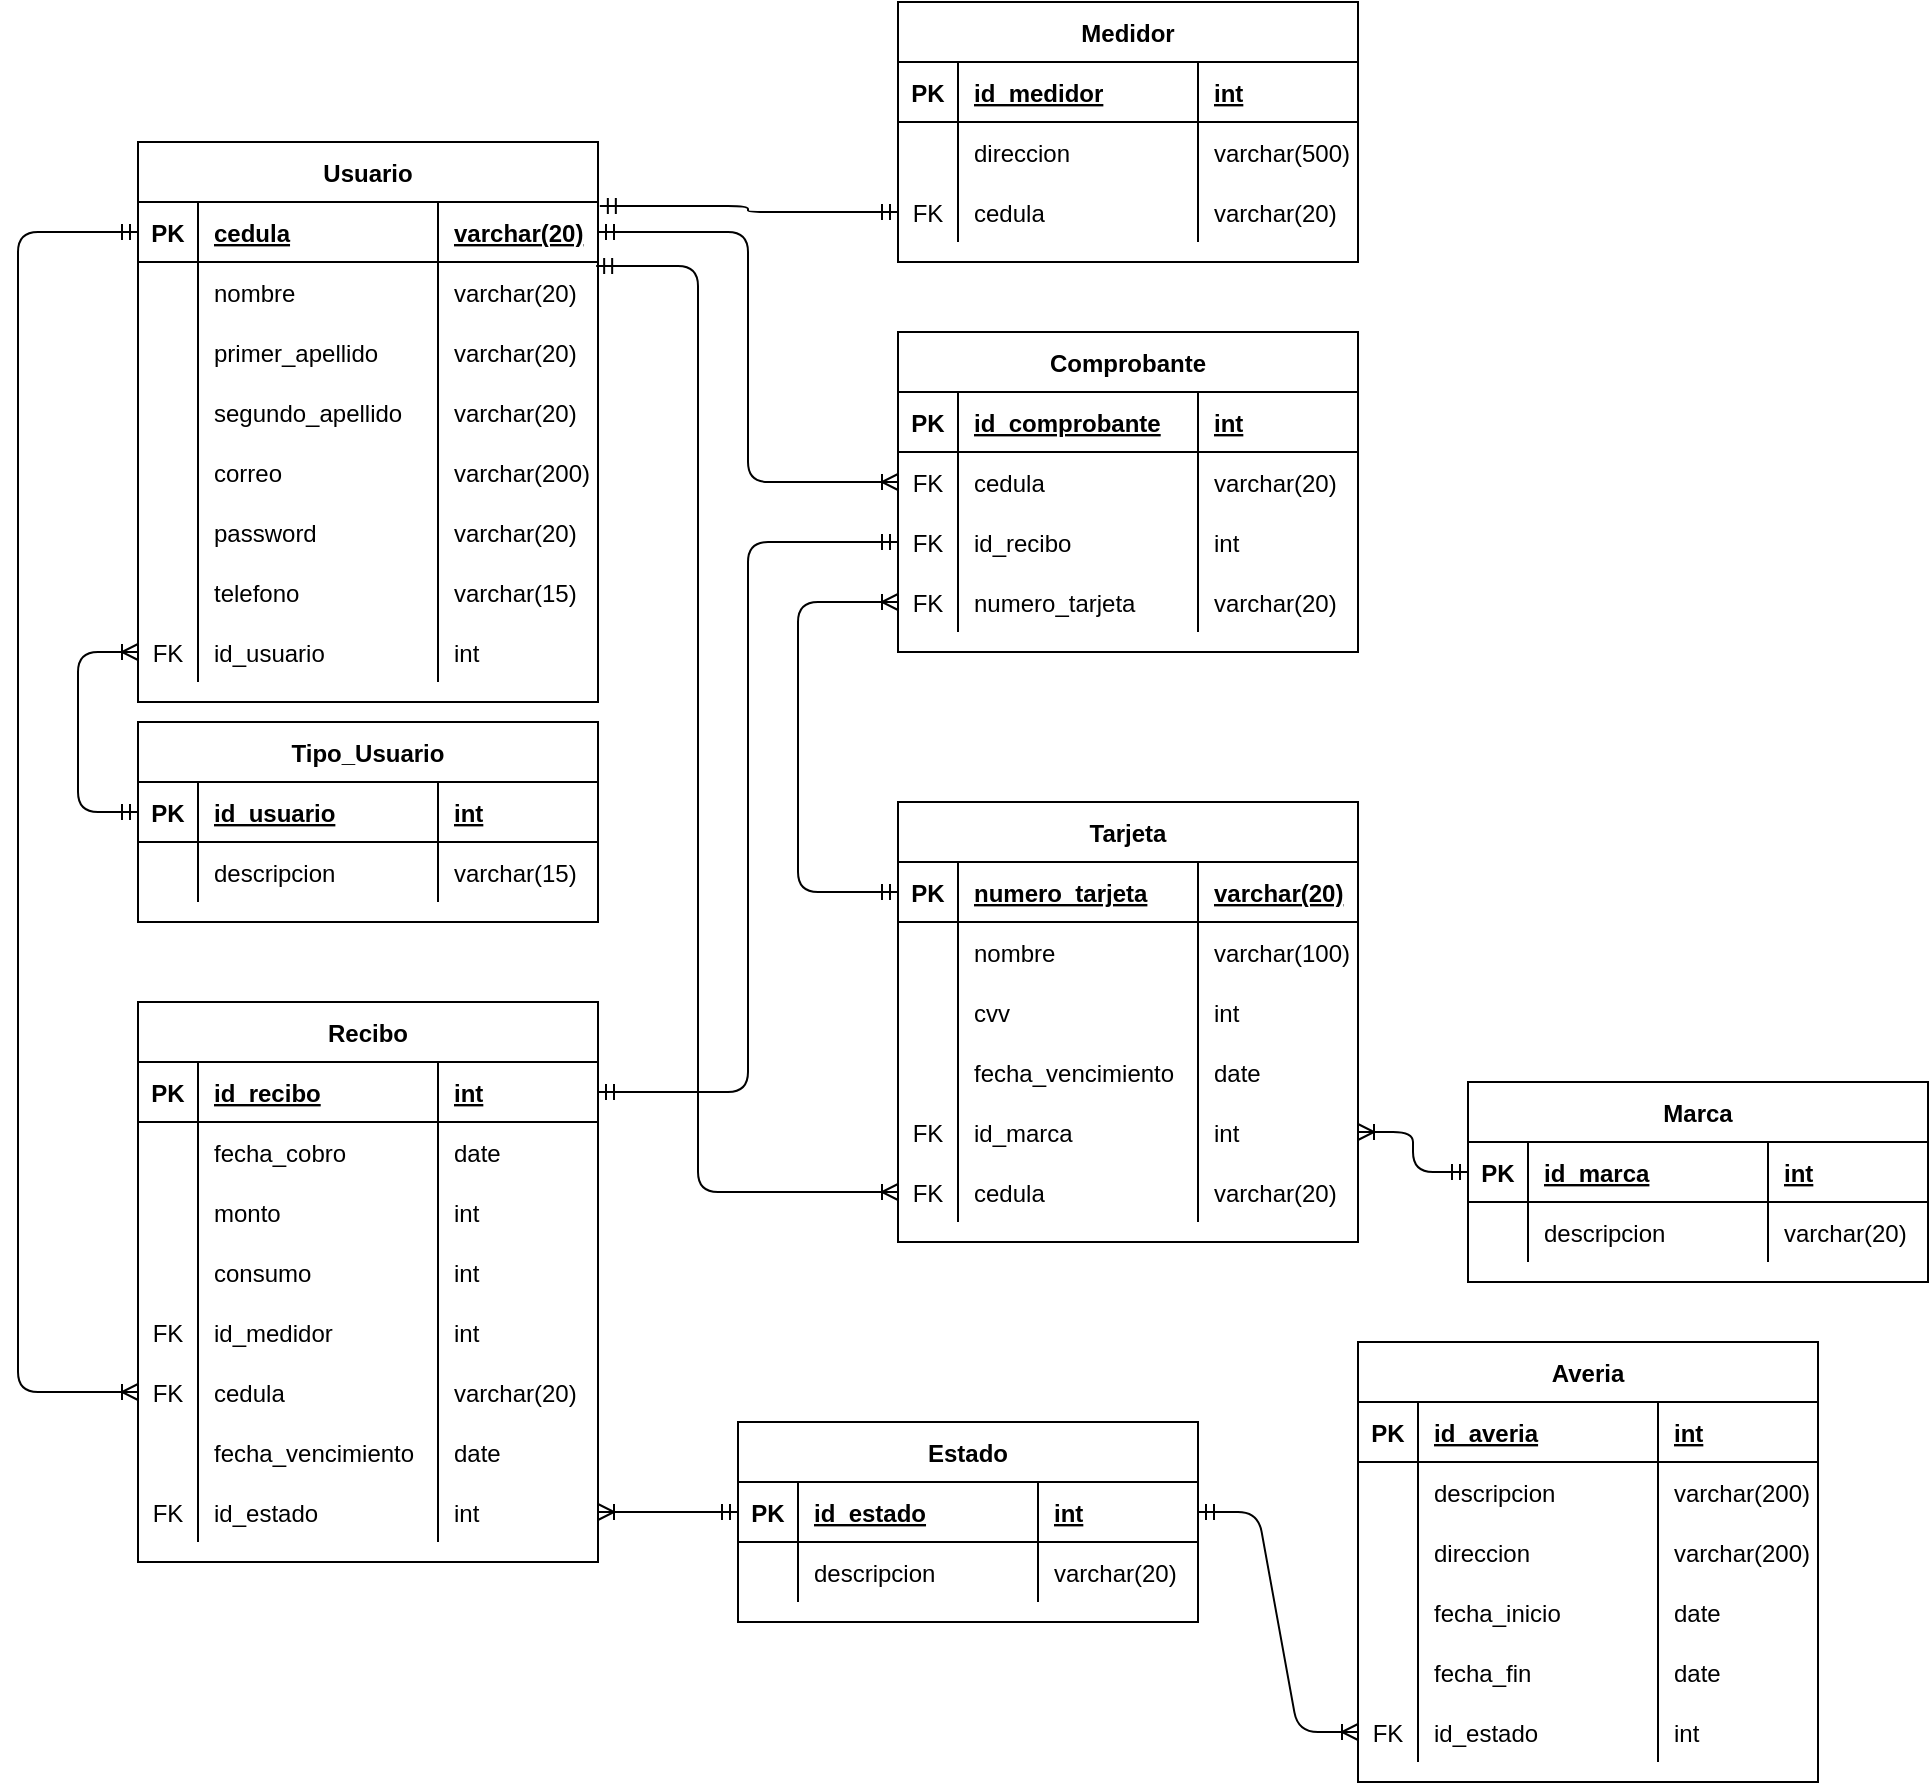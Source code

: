 <mxfile version="13.9.9" type="device"><diagram id="R2lEEEUBdFMjLlhIrx00" name="Page-1"><mxGraphModel dx="1278" dy="607" grid="1" gridSize="10" guides="1" tooltips="1" connect="1" arrows="1" fold="1" page="1" pageScale="1" pageWidth="850" pageHeight="1100" math="0" shadow="0" extFonts="Permanent Marker^https://fonts.googleapis.com/css?family=Permanent+Marker"><root><mxCell id="0"/><mxCell id="1" parent="0"/><mxCell id="C-vyLk0tnHw3VtMMgP7b-23" value="Usuario" style="shape=table;startSize=30;container=1;collapsible=1;childLayout=tableLayout;fixedRows=1;rowLines=0;fontStyle=1;align=center;resizeLast=1;" parent="1" vertex="1"><mxGeometry x="610" y="100" width="230" height="280" as="geometry"/></mxCell><mxCell id="C-vyLk0tnHw3VtMMgP7b-24" value="" style="shape=partialRectangle;collapsible=0;dropTarget=0;pointerEvents=0;fillColor=none;points=[[0,0.5],[1,0.5]];portConstraint=eastwest;top=0;left=0;right=0;bottom=1;" parent="C-vyLk0tnHw3VtMMgP7b-23" vertex="1"><mxGeometry y="30" width="230" height="30" as="geometry"/></mxCell><mxCell id="C-vyLk0tnHw3VtMMgP7b-25" value="PK" style="shape=partialRectangle;overflow=hidden;connectable=0;fillColor=none;top=0;left=0;bottom=0;right=0;fontStyle=1;" parent="C-vyLk0tnHw3VtMMgP7b-24" vertex="1"><mxGeometry width="30" height="30" as="geometry"/></mxCell><mxCell id="C-vyLk0tnHw3VtMMgP7b-26" value="cedula" style="shape=partialRectangle;overflow=hidden;connectable=0;fillColor=none;top=0;left=0;bottom=0;right=0;align=left;spacingLeft=6;fontStyle=5;" parent="C-vyLk0tnHw3VtMMgP7b-24" vertex="1"><mxGeometry x="30" width="120" height="30" as="geometry"/></mxCell><mxCell id="j935IduM7yLxyO4Dh6oE-1" value="varchar(20)" style="shape=partialRectangle;overflow=hidden;connectable=0;fillColor=none;top=0;left=0;bottom=0;right=0;align=left;spacingLeft=6;fontStyle=5;" parent="C-vyLk0tnHw3VtMMgP7b-24" vertex="1"><mxGeometry x="150" width="80" height="30" as="geometry"/></mxCell><mxCell id="C-vyLk0tnHw3VtMMgP7b-27" value="" style="shape=partialRectangle;collapsible=0;dropTarget=0;pointerEvents=0;fillColor=none;points=[[0,0.5],[1,0.5]];portConstraint=eastwest;top=0;left=0;right=0;bottom=0;" parent="C-vyLk0tnHw3VtMMgP7b-23" vertex="1"><mxGeometry y="60" width="230" height="30" as="geometry"/></mxCell><mxCell id="C-vyLk0tnHw3VtMMgP7b-28" value="" style="shape=partialRectangle;overflow=hidden;connectable=0;fillColor=none;top=0;left=0;bottom=0;right=0;" parent="C-vyLk0tnHw3VtMMgP7b-27" vertex="1"><mxGeometry width="30" height="30" as="geometry"/></mxCell><mxCell id="C-vyLk0tnHw3VtMMgP7b-29" value="nombre" style="shape=partialRectangle;overflow=hidden;connectable=0;fillColor=none;top=0;left=0;bottom=0;right=0;align=left;spacingLeft=6;" parent="C-vyLk0tnHw3VtMMgP7b-27" vertex="1"><mxGeometry x="30" width="120" height="30" as="geometry"/></mxCell><mxCell id="j935IduM7yLxyO4Dh6oE-2" value="varchar(20)" style="shape=partialRectangle;overflow=hidden;connectable=0;fillColor=none;top=0;left=0;bottom=0;right=0;align=left;spacingLeft=6;" parent="C-vyLk0tnHw3VtMMgP7b-27" vertex="1"><mxGeometry x="150" width="80" height="30" as="geometry"/></mxCell><mxCell id="j935IduM7yLxyO4Dh6oE-11" style="shape=partialRectangle;collapsible=0;dropTarget=0;pointerEvents=0;fillColor=none;points=[[0,0.5],[1,0.5]];portConstraint=eastwest;top=0;left=0;right=0;bottom=0;" parent="C-vyLk0tnHw3VtMMgP7b-23" vertex="1"><mxGeometry y="90" width="230" height="30" as="geometry"/></mxCell><mxCell id="j935IduM7yLxyO4Dh6oE-12" style="shape=partialRectangle;overflow=hidden;connectable=0;fillColor=none;top=0;left=0;bottom=0;right=0;" parent="j935IduM7yLxyO4Dh6oE-11" vertex="1"><mxGeometry width="30" height="30" as="geometry"/></mxCell><mxCell id="j935IduM7yLxyO4Dh6oE-13" value="primer_apellido" style="shape=partialRectangle;overflow=hidden;connectable=0;fillColor=none;top=0;left=0;bottom=0;right=0;align=left;spacingLeft=6;" parent="j935IduM7yLxyO4Dh6oE-11" vertex="1"><mxGeometry x="30" width="120" height="30" as="geometry"/></mxCell><mxCell id="j935IduM7yLxyO4Dh6oE-14" value="varchar(20)" style="shape=partialRectangle;overflow=hidden;connectable=0;fillColor=none;top=0;left=0;bottom=0;right=0;align=left;spacingLeft=6;" parent="j935IduM7yLxyO4Dh6oE-11" vertex="1"><mxGeometry x="150" width="80" height="30" as="geometry"/></mxCell><mxCell id="j935IduM7yLxyO4Dh6oE-7" style="shape=partialRectangle;collapsible=0;dropTarget=0;pointerEvents=0;fillColor=none;points=[[0,0.5],[1,0.5]];portConstraint=eastwest;top=0;left=0;right=0;bottom=0;" parent="C-vyLk0tnHw3VtMMgP7b-23" vertex="1"><mxGeometry y="120" width="230" height="30" as="geometry"/></mxCell><mxCell id="j935IduM7yLxyO4Dh6oE-8" style="shape=partialRectangle;overflow=hidden;connectable=0;fillColor=none;top=0;left=0;bottom=0;right=0;" parent="j935IduM7yLxyO4Dh6oE-7" vertex="1"><mxGeometry width="30" height="30" as="geometry"/></mxCell><mxCell id="j935IduM7yLxyO4Dh6oE-9" value="segundo_apellido" style="shape=partialRectangle;overflow=hidden;connectable=0;fillColor=none;top=0;left=0;bottom=0;right=0;align=left;spacingLeft=6;" parent="j935IduM7yLxyO4Dh6oE-7" vertex="1"><mxGeometry x="30" width="120" height="30" as="geometry"/></mxCell><mxCell id="j935IduM7yLxyO4Dh6oE-10" value="varchar(20)" style="shape=partialRectangle;overflow=hidden;connectable=0;fillColor=none;top=0;left=0;bottom=0;right=0;align=left;spacingLeft=6;" parent="j935IduM7yLxyO4Dh6oE-7" vertex="1"><mxGeometry x="150" width="80" height="30" as="geometry"/></mxCell><mxCell id="j935IduM7yLxyO4Dh6oE-3" style="shape=partialRectangle;collapsible=0;dropTarget=0;pointerEvents=0;fillColor=none;points=[[0,0.5],[1,0.5]];portConstraint=eastwest;top=0;left=0;right=0;bottom=0;" parent="C-vyLk0tnHw3VtMMgP7b-23" vertex="1"><mxGeometry y="150" width="230" height="30" as="geometry"/></mxCell><mxCell id="j935IduM7yLxyO4Dh6oE-4" style="shape=partialRectangle;overflow=hidden;connectable=0;fillColor=none;top=0;left=0;bottom=0;right=0;" parent="j935IduM7yLxyO4Dh6oE-3" vertex="1"><mxGeometry width="30" height="30" as="geometry"/></mxCell><mxCell id="j935IduM7yLxyO4Dh6oE-5" value="correo" style="shape=partialRectangle;overflow=hidden;connectable=0;fillColor=none;top=0;left=0;bottom=0;right=0;align=left;spacingLeft=6;" parent="j935IduM7yLxyO4Dh6oE-3" vertex="1"><mxGeometry x="30" width="120" height="30" as="geometry"/></mxCell><mxCell id="j935IduM7yLxyO4Dh6oE-6" value="varchar(200)" style="shape=partialRectangle;overflow=hidden;connectable=0;fillColor=none;top=0;left=0;bottom=0;right=0;align=left;spacingLeft=6;" parent="j935IduM7yLxyO4Dh6oE-3" vertex="1"><mxGeometry x="150" width="80" height="30" as="geometry"/></mxCell><mxCell id="j935IduM7yLxyO4Dh6oE-23" style="shape=partialRectangle;collapsible=0;dropTarget=0;pointerEvents=0;fillColor=none;points=[[0,0.5],[1,0.5]];portConstraint=eastwest;top=0;left=0;right=0;bottom=0;" parent="C-vyLk0tnHw3VtMMgP7b-23" vertex="1"><mxGeometry y="180" width="230" height="30" as="geometry"/></mxCell><mxCell id="j935IduM7yLxyO4Dh6oE-24" style="shape=partialRectangle;overflow=hidden;connectable=0;fillColor=none;top=0;left=0;bottom=0;right=0;" parent="j935IduM7yLxyO4Dh6oE-23" vertex="1"><mxGeometry width="30" height="30" as="geometry"/></mxCell><mxCell id="j935IduM7yLxyO4Dh6oE-25" value="password" style="shape=partialRectangle;overflow=hidden;connectable=0;fillColor=none;top=0;left=0;bottom=0;right=0;align=left;spacingLeft=6;" parent="j935IduM7yLxyO4Dh6oE-23" vertex="1"><mxGeometry x="30" width="120" height="30" as="geometry"/></mxCell><mxCell id="j935IduM7yLxyO4Dh6oE-26" value="varchar(20)" style="shape=partialRectangle;overflow=hidden;connectable=0;fillColor=none;top=0;left=0;bottom=0;right=0;align=left;spacingLeft=6;" parent="j935IduM7yLxyO4Dh6oE-23" vertex="1"><mxGeometry x="150" width="80" height="30" as="geometry"/></mxCell><mxCell id="j935IduM7yLxyO4Dh6oE-19" style="shape=partialRectangle;collapsible=0;dropTarget=0;pointerEvents=0;fillColor=none;points=[[0,0.5],[1,0.5]];portConstraint=eastwest;top=0;left=0;right=0;bottom=0;" parent="C-vyLk0tnHw3VtMMgP7b-23" vertex="1"><mxGeometry y="210" width="230" height="30" as="geometry"/></mxCell><mxCell id="j935IduM7yLxyO4Dh6oE-20" style="shape=partialRectangle;overflow=hidden;connectable=0;fillColor=none;top=0;left=0;bottom=0;right=0;" parent="j935IduM7yLxyO4Dh6oE-19" vertex="1"><mxGeometry width="30" height="30" as="geometry"/></mxCell><mxCell id="j935IduM7yLxyO4Dh6oE-21" value="telefono" style="shape=partialRectangle;overflow=hidden;connectable=0;fillColor=none;top=0;left=0;bottom=0;right=0;align=left;spacingLeft=6;" parent="j935IduM7yLxyO4Dh6oE-19" vertex="1"><mxGeometry x="30" width="120" height="30" as="geometry"/></mxCell><mxCell id="j935IduM7yLxyO4Dh6oE-22" value="varchar(15)" style="shape=partialRectangle;overflow=hidden;connectable=0;fillColor=none;top=0;left=0;bottom=0;right=0;align=left;spacingLeft=6;" parent="j935IduM7yLxyO4Dh6oE-19" vertex="1"><mxGeometry x="150" width="80" height="30" as="geometry"/></mxCell><mxCell id="j935IduM7yLxyO4Dh6oE-28" style="shape=partialRectangle;collapsible=0;dropTarget=0;pointerEvents=0;fillColor=none;points=[[0,0.5],[1,0.5]];portConstraint=eastwest;top=0;left=0;right=0;bottom=0;" parent="C-vyLk0tnHw3VtMMgP7b-23" vertex="1"><mxGeometry y="240" width="230" height="30" as="geometry"/></mxCell><mxCell id="j935IduM7yLxyO4Dh6oE-29" value="FK" style="shape=partialRectangle;overflow=hidden;connectable=0;fillColor=none;top=0;left=0;bottom=0;right=0;" parent="j935IduM7yLxyO4Dh6oE-28" vertex="1"><mxGeometry width="30" height="30" as="geometry"/></mxCell><mxCell id="j935IduM7yLxyO4Dh6oE-30" value="id_usuario" style="shape=partialRectangle;overflow=hidden;connectable=0;fillColor=none;top=0;left=0;bottom=0;right=0;align=left;spacingLeft=6;" parent="j935IduM7yLxyO4Dh6oE-28" vertex="1"><mxGeometry x="30" width="120" height="30" as="geometry"/></mxCell><mxCell id="j935IduM7yLxyO4Dh6oE-31" value="int" style="shape=partialRectangle;overflow=hidden;connectable=0;fillColor=none;top=0;left=0;bottom=0;right=0;align=left;spacingLeft=6;" parent="j935IduM7yLxyO4Dh6oE-28" vertex="1"><mxGeometry x="150" width="80" height="30" as="geometry"/></mxCell><mxCell id="j935IduM7yLxyO4Dh6oE-32" value="Recibo" style="shape=table;startSize=30;container=1;collapsible=1;childLayout=tableLayout;fixedRows=1;rowLines=0;fontStyle=1;align=center;resizeLast=1;" parent="1" vertex="1"><mxGeometry x="610" y="530" width="230" height="280" as="geometry"/></mxCell><mxCell id="j935IduM7yLxyO4Dh6oE-33" value="" style="shape=partialRectangle;collapsible=0;dropTarget=0;pointerEvents=0;fillColor=none;points=[[0,0.5],[1,0.5]];portConstraint=eastwest;top=0;left=0;right=0;bottom=1;" parent="j935IduM7yLxyO4Dh6oE-32" vertex="1"><mxGeometry y="30" width="230" height="30" as="geometry"/></mxCell><mxCell id="j935IduM7yLxyO4Dh6oE-34" value="PK" style="shape=partialRectangle;overflow=hidden;connectable=0;fillColor=none;top=0;left=0;bottom=0;right=0;fontStyle=1;" parent="j935IduM7yLxyO4Dh6oE-33" vertex="1"><mxGeometry width="30" height="30" as="geometry"/></mxCell><mxCell id="j935IduM7yLxyO4Dh6oE-35" value="id_recibo" style="shape=partialRectangle;overflow=hidden;connectable=0;fillColor=none;top=0;left=0;bottom=0;right=0;align=left;spacingLeft=6;fontStyle=5;" parent="j935IduM7yLxyO4Dh6oE-33" vertex="1"><mxGeometry x="30" width="120" height="30" as="geometry"/></mxCell><mxCell id="j935IduM7yLxyO4Dh6oE-36" value="int" style="shape=partialRectangle;overflow=hidden;connectable=0;fillColor=none;top=0;left=0;bottom=0;right=0;align=left;spacingLeft=6;fontStyle=5;" parent="j935IduM7yLxyO4Dh6oE-33" vertex="1"><mxGeometry x="150" width="80" height="30" as="geometry"/></mxCell><mxCell id="j935IduM7yLxyO4Dh6oE-37" value="" style="shape=partialRectangle;collapsible=0;dropTarget=0;pointerEvents=0;fillColor=none;points=[[0,0.5],[1,0.5]];portConstraint=eastwest;top=0;left=0;right=0;bottom=0;" parent="j935IduM7yLxyO4Dh6oE-32" vertex="1"><mxGeometry y="60" width="230" height="30" as="geometry"/></mxCell><mxCell id="j935IduM7yLxyO4Dh6oE-38" value="" style="shape=partialRectangle;overflow=hidden;connectable=0;fillColor=none;top=0;left=0;bottom=0;right=0;" parent="j935IduM7yLxyO4Dh6oE-37" vertex="1"><mxGeometry width="30" height="30" as="geometry"/></mxCell><mxCell id="j935IduM7yLxyO4Dh6oE-39" value="fecha_cobro" style="shape=partialRectangle;overflow=hidden;connectable=0;fillColor=none;top=0;left=0;bottom=0;right=0;align=left;spacingLeft=6;" parent="j935IduM7yLxyO4Dh6oE-37" vertex="1"><mxGeometry x="30" width="120" height="30" as="geometry"/></mxCell><mxCell id="j935IduM7yLxyO4Dh6oE-40" value="date" style="shape=partialRectangle;overflow=hidden;connectable=0;fillColor=none;top=0;left=0;bottom=0;right=0;align=left;spacingLeft=6;" parent="j935IduM7yLxyO4Dh6oE-37" vertex="1"><mxGeometry x="150" width="80" height="30" as="geometry"/></mxCell><mxCell id="j935IduM7yLxyO4Dh6oE-41" style="shape=partialRectangle;collapsible=0;dropTarget=0;pointerEvents=0;fillColor=none;points=[[0,0.5],[1,0.5]];portConstraint=eastwest;top=0;left=0;right=0;bottom=0;" parent="j935IduM7yLxyO4Dh6oE-32" vertex="1"><mxGeometry y="90" width="230" height="30" as="geometry"/></mxCell><mxCell id="j935IduM7yLxyO4Dh6oE-42" style="shape=partialRectangle;overflow=hidden;connectable=0;fillColor=none;top=0;left=0;bottom=0;right=0;" parent="j935IduM7yLxyO4Dh6oE-41" vertex="1"><mxGeometry width="30" height="30" as="geometry"/></mxCell><mxCell id="j935IduM7yLxyO4Dh6oE-43" value="monto" style="shape=partialRectangle;overflow=hidden;connectable=0;fillColor=none;top=0;left=0;bottom=0;right=0;align=left;spacingLeft=6;" parent="j935IduM7yLxyO4Dh6oE-41" vertex="1"><mxGeometry x="30" width="120" height="30" as="geometry"/></mxCell><mxCell id="j935IduM7yLxyO4Dh6oE-44" value="int" style="shape=partialRectangle;overflow=hidden;connectable=0;fillColor=none;top=0;left=0;bottom=0;right=0;align=left;spacingLeft=6;" parent="j935IduM7yLxyO4Dh6oE-41" vertex="1"><mxGeometry x="150" width="80" height="30" as="geometry"/></mxCell><mxCell id="j935IduM7yLxyO4Dh6oE-45" style="shape=partialRectangle;collapsible=0;dropTarget=0;pointerEvents=0;fillColor=none;points=[[0,0.5],[1,0.5]];portConstraint=eastwest;top=0;left=0;right=0;bottom=0;" parent="j935IduM7yLxyO4Dh6oE-32" vertex="1"><mxGeometry y="120" width="230" height="30" as="geometry"/></mxCell><mxCell id="j935IduM7yLxyO4Dh6oE-46" style="shape=partialRectangle;overflow=hidden;connectable=0;fillColor=none;top=0;left=0;bottom=0;right=0;" parent="j935IduM7yLxyO4Dh6oE-45" vertex="1"><mxGeometry width="30" height="30" as="geometry"/></mxCell><mxCell id="j935IduM7yLxyO4Dh6oE-47" value="consumo" style="shape=partialRectangle;overflow=hidden;connectable=0;fillColor=none;top=0;left=0;bottom=0;right=0;align=left;spacingLeft=6;" parent="j935IduM7yLxyO4Dh6oE-45" vertex="1"><mxGeometry x="30" width="120" height="30" as="geometry"/></mxCell><mxCell id="j935IduM7yLxyO4Dh6oE-48" value="int" style="shape=partialRectangle;overflow=hidden;connectable=0;fillColor=none;top=0;left=0;bottom=0;right=0;align=left;spacingLeft=6;" parent="j935IduM7yLxyO4Dh6oE-45" vertex="1"><mxGeometry x="150" width="80" height="30" as="geometry"/></mxCell><mxCell id="j935IduM7yLxyO4Dh6oE-49" style="shape=partialRectangle;collapsible=0;dropTarget=0;pointerEvents=0;fillColor=none;points=[[0,0.5],[1,0.5]];portConstraint=eastwest;top=0;left=0;right=0;bottom=0;" parent="j935IduM7yLxyO4Dh6oE-32" vertex="1"><mxGeometry y="150" width="230" height="30" as="geometry"/></mxCell><mxCell id="j935IduM7yLxyO4Dh6oE-50" value="FK" style="shape=partialRectangle;overflow=hidden;connectable=0;fillColor=none;top=0;left=0;bottom=0;right=0;" parent="j935IduM7yLxyO4Dh6oE-49" vertex="1"><mxGeometry width="30" height="30" as="geometry"/></mxCell><mxCell id="j935IduM7yLxyO4Dh6oE-51" value="id_medidor" style="shape=partialRectangle;overflow=hidden;connectable=0;fillColor=none;top=0;left=0;bottom=0;right=0;align=left;spacingLeft=6;" parent="j935IduM7yLxyO4Dh6oE-49" vertex="1"><mxGeometry x="30" width="120" height="30" as="geometry"/></mxCell><mxCell id="j935IduM7yLxyO4Dh6oE-52" value="int" style="shape=partialRectangle;overflow=hidden;connectable=0;fillColor=none;top=0;left=0;bottom=0;right=0;align=left;spacingLeft=6;" parent="j935IduM7yLxyO4Dh6oE-49" vertex="1"><mxGeometry x="150" width="80" height="30" as="geometry"/></mxCell><mxCell id="j935IduM7yLxyO4Dh6oE-53" style="shape=partialRectangle;collapsible=0;dropTarget=0;pointerEvents=0;fillColor=none;points=[[0,0.5],[1,0.5]];portConstraint=eastwest;top=0;left=0;right=0;bottom=0;" parent="j935IduM7yLxyO4Dh6oE-32" vertex="1"><mxGeometry y="180" width="230" height="30" as="geometry"/></mxCell><mxCell id="j935IduM7yLxyO4Dh6oE-54" value="FK" style="shape=partialRectangle;overflow=hidden;connectable=0;fillColor=none;top=0;left=0;bottom=0;right=0;" parent="j935IduM7yLxyO4Dh6oE-53" vertex="1"><mxGeometry width="30" height="30" as="geometry"/></mxCell><mxCell id="j935IduM7yLxyO4Dh6oE-55" value="cedula" style="shape=partialRectangle;overflow=hidden;connectable=0;fillColor=none;top=0;left=0;bottom=0;right=0;align=left;spacingLeft=6;" parent="j935IduM7yLxyO4Dh6oE-53" vertex="1"><mxGeometry x="30" width="120" height="30" as="geometry"/></mxCell><mxCell id="j935IduM7yLxyO4Dh6oE-56" value="varchar(20)" style="shape=partialRectangle;overflow=hidden;connectable=0;fillColor=none;top=0;left=0;bottom=0;right=0;align=left;spacingLeft=6;" parent="j935IduM7yLxyO4Dh6oE-53" vertex="1"><mxGeometry x="150" width="80" height="30" as="geometry"/></mxCell><mxCell id="j935IduM7yLxyO4Dh6oE-57" style="shape=partialRectangle;collapsible=0;dropTarget=0;pointerEvents=0;fillColor=none;points=[[0,0.5],[1,0.5]];portConstraint=eastwest;top=0;left=0;right=0;bottom=0;" parent="j935IduM7yLxyO4Dh6oE-32" vertex="1"><mxGeometry y="210" width="230" height="30" as="geometry"/></mxCell><mxCell id="j935IduM7yLxyO4Dh6oE-58" style="shape=partialRectangle;overflow=hidden;connectable=0;fillColor=none;top=0;left=0;bottom=0;right=0;" parent="j935IduM7yLxyO4Dh6oE-57" vertex="1"><mxGeometry width="30" height="30" as="geometry"/></mxCell><mxCell id="j935IduM7yLxyO4Dh6oE-59" value="fecha_vencimiento" style="shape=partialRectangle;overflow=hidden;connectable=0;fillColor=none;top=0;left=0;bottom=0;right=0;align=left;spacingLeft=6;" parent="j935IduM7yLxyO4Dh6oE-57" vertex="1"><mxGeometry x="30" width="120" height="30" as="geometry"/></mxCell><mxCell id="j935IduM7yLxyO4Dh6oE-60" value="date" style="shape=partialRectangle;overflow=hidden;connectable=0;fillColor=none;top=0;left=0;bottom=0;right=0;align=left;spacingLeft=6;" parent="j935IduM7yLxyO4Dh6oE-57" vertex="1"><mxGeometry x="150" width="80" height="30" as="geometry"/></mxCell><mxCell id="j935IduM7yLxyO4Dh6oE-61" style="shape=partialRectangle;collapsible=0;dropTarget=0;pointerEvents=0;fillColor=none;points=[[0,0.5],[1,0.5]];portConstraint=eastwest;top=0;left=0;right=0;bottom=0;" parent="j935IduM7yLxyO4Dh6oE-32" vertex="1"><mxGeometry y="240" width="230" height="30" as="geometry"/></mxCell><mxCell id="j935IduM7yLxyO4Dh6oE-62" value="FK" style="shape=partialRectangle;overflow=hidden;connectable=0;fillColor=none;top=0;left=0;bottom=0;right=0;" parent="j935IduM7yLxyO4Dh6oE-61" vertex="1"><mxGeometry width="30" height="30" as="geometry"/></mxCell><mxCell id="j935IduM7yLxyO4Dh6oE-63" value="id_estado" style="shape=partialRectangle;overflow=hidden;connectable=0;fillColor=none;top=0;left=0;bottom=0;right=0;align=left;spacingLeft=6;" parent="j935IduM7yLxyO4Dh6oE-61" vertex="1"><mxGeometry x="30" width="120" height="30" as="geometry"/></mxCell><mxCell id="j935IduM7yLxyO4Dh6oE-64" value="int" style="shape=partialRectangle;overflow=hidden;connectable=0;fillColor=none;top=0;left=0;bottom=0;right=0;align=left;spacingLeft=6;" parent="j935IduM7yLxyO4Dh6oE-61" vertex="1"><mxGeometry x="150" width="80" height="30" as="geometry"/></mxCell><mxCell id="j935IduM7yLxyO4Dh6oE-69" value="Tarjeta" style="shape=table;startSize=30;container=1;collapsible=1;childLayout=tableLayout;fixedRows=1;rowLines=0;fontStyle=1;align=center;resizeLast=1;" parent="1" vertex="1"><mxGeometry x="990" y="430" width="230" height="220" as="geometry"/></mxCell><mxCell id="j935IduM7yLxyO4Dh6oE-70" value="" style="shape=partialRectangle;collapsible=0;dropTarget=0;pointerEvents=0;fillColor=none;points=[[0,0.5],[1,0.5]];portConstraint=eastwest;top=0;left=0;right=0;bottom=1;" parent="j935IduM7yLxyO4Dh6oE-69" vertex="1"><mxGeometry y="30" width="230" height="30" as="geometry"/></mxCell><mxCell id="j935IduM7yLxyO4Dh6oE-71" value="PK" style="shape=partialRectangle;overflow=hidden;connectable=0;fillColor=none;top=0;left=0;bottom=0;right=0;fontStyle=1;" parent="j935IduM7yLxyO4Dh6oE-70" vertex="1"><mxGeometry width="30" height="30" as="geometry"/></mxCell><mxCell id="j935IduM7yLxyO4Dh6oE-72" value="numero_tarjeta" style="shape=partialRectangle;overflow=hidden;connectable=0;fillColor=none;top=0;left=0;bottom=0;right=0;align=left;spacingLeft=6;fontStyle=5;" parent="j935IduM7yLxyO4Dh6oE-70" vertex="1"><mxGeometry x="30" width="120" height="30" as="geometry"/></mxCell><mxCell id="j935IduM7yLxyO4Dh6oE-73" value="varchar(20)" style="shape=partialRectangle;overflow=hidden;connectable=0;fillColor=none;top=0;left=0;bottom=0;right=0;align=left;spacingLeft=6;fontStyle=5;" parent="j935IduM7yLxyO4Dh6oE-70" vertex="1"><mxGeometry x="150" width="80" height="30" as="geometry"/></mxCell><mxCell id="j935IduM7yLxyO4Dh6oE-74" value="" style="shape=partialRectangle;collapsible=0;dropTarget=0;pointerEvents=0;fillColor=none;points=[[0,0.5],[1,0.5]];portConstraint=eastwest;top=0;left=0;right=0;bottom=0;" parent="j935IduM7yLxyO4Dh6oE-69" vertex="1"><mxGeometry y="60" width="230" height="30" as="geometry"/></mxCell><mxCell id="j935IduM7yLxyO4Dh6oE-75" value="" style="shape=partialRectangle;overflow=hidden;connectable=0;fillColor=none;top=0;left=0;bottom=0;right=0;" parent="j935IduM7yLxyO4Dh6oE-74" vertex="1"><mxGeometry width="30" height="30" as="geometry"/></mxCell><mxCell id="j935IduM7yLxyO4Dh6oE-76" value="nombre" style="shape=partialRectangle;overflow=hidden;connectable=0;fillColor=none;top=0;left=0;bottom=0;right=0;align=left;spacingLeft=6;" parent="j935IduM7yLxyO4Dh6oE-74" vertex="1"><mxGeometry x="30" width="120" height="30" as="geometry"/></mxCell><mxCell id="j935IduM7yLxyO4Dh6oE-77" value="varchar(100)" style="shape=partialRectangle;overflow=hidden;connectable=0;fillColor=none;top=0;left=0;bottom=0;right=0;align=left;spacingLeft=6;" parent="j935IduM7yLxyO4Dh6oE-74" vertex="1"><mxGeometry x="150" width="80" height="30" as="geometry"/></mxCell><mxCell id="j935IduM7yLxyO4Dh6oE-78" style="shape=partialRectangle;collapsible=0;dropTarget=0;pointerEvents=0;fillColor=none;points=[[0,0.5],[1,0.5]];portConstraint=eastwest;top=0;left=0;right=0;bottom=0;" parent="j935IduM7yLxyO4Dh6oE-69" vertex="1"><mxGeometry y="90" width="230" height="30" as="geometry"/></mxCell><mxCell id="j935IduM7yLxyO4Dh6oE-79" style="shape=partialRectangle;overflow=hidden;connectable=0;fillColor=none;top=0;left=0;bottom=0;right=0;" parent="j935IduM7yLxyO4Dh6oE-78" vertex="1"><mxGeometry width="30" height="30" as="geometry"/></mxCell><mxCell id="j935IduM7yLxyO4Dh6oE-80" value="cvv" style="shape=partialRectangle;overflow=hidden;connectable=0;fillColor=none;top=0;left=0;bottom=0;right=0;align=left;spacingLeft=6;" parent="j935IduM7yLxyO4Dh6oE-78" vertex="1"><mxGeometry x="30" width="120" height="30" as="geometry"/></mxCell><mxCell id="j935IduM7yLxyO4Dh6oE-81" value="int" style="shape=partialRectangle;overflow=hidden;connectable=0;fillColor=none;top=0;left=0;bottom=0;right=0;align=left;spacingLeft=6;" parent="j935IduM7yLxyO4Dh6oE-78" vertex="1"><mxGeometry x="150" width="80" height="30" as="geometry"/></mxCell><mxCell id="j935IduM7yLxyO4Dh6oE-82" style="shape=partialRectangle;collapsible=0;dropTarget=0;pointerEvents=0;fillColor=none;points=[[0,0.5],[1,0.5]];portConstraint=eastwest;top=0;left=0;right=0;bottom=0;" parent="j935IduM7yLxyO4Dh6oE-69" vertex="1"><mxGeometry y="120" width="230" height="30" as="geometry"/></mxCell><mxCell id="j935IduM7yLxyO4Dh6oE-83" style="shape=partialRectangle;overflow=hidden;connectable=0;fillColor=none;top=0;left=0;bottom=0;right=0;" parent="j935IduM7yLxyO4Dh6oE-82" vertex="1"><mxGeometry width="30" height="30" as="geometry"/></mxCell><mxCell id="j935IduM7yLxyO4Dh6oE-84" value="fecha_vencimiento" style="shape=partialRectangle;overflow=hidden;connectable=0;fillColor=none;top=0;left=0;bottom=0;right=0;align=left;spacingLeft=6;" parent="j935IduM7yLxyO4Dh6oE-82" vertex="1"><mxGeometry x="30" width="120" height="30" as="geometry"/></mxCell><mxCell id="j935IduM7yLxyO4Dh6oE-85" value="date" style="shape=partialRectangle;overflow=hidden;connectable=0;fillColor=none;top=0;left=0;bottom=0;right=0;align=left;spacingLeft=6;" parent="j935IduM7yLxyO4Dh6oE-82" vertex="1"><mxGeometry x="150" width="80" height="30" as="geometry"/></mxCell><mxCell id="j935IduM7yLxyO4Dh6oE-86" style="shape=partialRectangle;collapsible=0;dropTarget=0;pointerEvents=0;fillColor=none;points=[[0,0.5],[1,0.5]];portConstraint=eastwest;top=0;left=0;right=0;bottom=0;" parent="j935IduM7yLxyO4Dh6oE-69" vertex="1"><mxGeometry y="150" width="230" height="30" as="geometry"/></mxCell><mxCell id="j935IduM7yLxyO4Dh6oE-87" value="FK" style="shape=partialRectangle;overflow=hidden;connectable=0;fillColor=none;top=0;left=0;bottom=0;right=0;" parent="j935IduM7yLxyO4Dh6oE-86" vertex="1"><mxGeometry width="30" height="30" as="geometry"/></mxCell><mxCell id="j935IduM7yLxyO4Dh6oE-88" value="id_marca" style="shape=partialRectangle;overflow=hidden;connectable=0;fillColor=none;top=0;left=0;bottom=0;right=0;align=left;spacingLeft=6;" parent="j935IduM7yLxyO4Dh6oE-86" vertex="1"><mxGeometry x="30" width="120" height="30" as="geometry"/></mxCell><mxCell id="j935IduM7yLxyO4Dh6oE-89" value="int" style="shape=partialRectangle;overflow=hidden;connectable=0;fillColor=none;top=0;left=0;bottom=0;right=0;align=left;spacingLeft=6;" parent="j935IduM7yLxyO4Dh6oE-86" vertex="1"><mxGeometry x="150" width="80" height="30" as="geometry"/></mxCell><mxCell id="j935IduM7yLxyO4Dh6oE-90" style="shape=partialRectangle;collapsible=0;dropTarget=0;pointerEvents=0;fillColor=none;points=[[0,0.5],[1,0.5]];portConstraint=eastwest;top=0;left=0;right=0;bottom=0;" parent="j935IduM7yLxyO4Dh6oE-69" vertex="1"><mxGeometry y="180" width="230" height="30" as="geometry"/></mxCell><mxCell id="j935IduM7yLxyO4Dh6oE-91" value="FK" style="shape=partialRectangle;overflow=hidden;connectable=0;fillColor=none;top=0;left=0;bottom=0;right=0;" parent="j935IduM7yLxyO4Dh6oE-90" vertex="1"><mxGeometry width="30" height="30" as="geometry"/></mxCell><mxCell id="j935IduM7yLxyO4Dh6oE-92" value="cedula" style="shape=partialRectangle;overflow=hidden;connectable=0;fillColor=none;top=0;left=0;bottom=0;right=0;align=left;spacingLeft=6;" parent="j935IduM7yLxyO4Dh6oE-90" vertex="1"><mxGeometry x="30" width="120" height="30" as="geometry"/></mxCell><mxCell id="j935IduM7yLxyO4Dh6oE-93" value="varchar(20)" style="shape=partialRectangle;overflow=hidden;connectable=0;fillColor=none;top=0;left=0;bottom=0;right=0;align=left;spacingLeft=6;" parent="j935IduM7yLxyO4Dh6oE-90" vertex="1"><mxGeometry x="150" width="80" height="30" as="geometry"/></mxCell><mxCell id="j935IduM7yLxyO4Dh6oE-102" value="Comprobante" style="shape=table;startSize=30;container=1;collapsible=1;childLayout=tableLayout;fixedRows=1;rowLines=0;fontStyle=1;align=center;resizeLast=1;" parent="1" vertex="1"><mxGeometry x="990" y="195" width="230" height="160" as="geometry"/></mxCell><mxCell id="j935IduM7yLxyO4Dh6oE-103" value="" style="shape=partialRectangle;collapsible=0;dropTarget=0;pointerEvents=0;fillColor=none;points=[[0,0.5],[1,0.5]];portConstraint=eastwest;top=0;left=0;right=0;bottom=1;" parent="j935IduM7yLxyO4Dh6oE-102" vertex="1"><mxGeometry y="30" width="230" height="30" as="geometry"/></mxCell><mxCell id="j935IduM7yLxyO4Dh6oE-104" value="PK" style="shape=partialRectangle;overflow=hidden;connectable=0;fillColor=none;top=0;left=0;bottom=0;right=0;fontStyle=1;" parent="j935IduM7yLxyO4Dh6oE-103" vertex="1"><mxGeometry width="30" height="30" as="geometry"/></mxCell><mxCell id="j935IduM7yLxyO4Dh6oE-105" value="id_comprobante" style="shape=partialRectangle;overflow=hidden;connectable=0;fillColor=none;top=0;left=0;bottom=0;right=0;align=left;spacingLeft=6;fontStyle=5;" parent="j935IduM7yLxyO4Dh6oE-103" vertex="1"><mxGeometry x="30" width="120" height="30" as="geometry"/></mxCell><mxCell id="j935IduM7yLxyO4Dh6oE-106" value="int" style="shape=partialRectangle;overflow=hidden;connectable=0;fillColor=none;top=0;left=0;bottom=0;right=0;align=left;spacingLeft=6;fontStyle=5;" parent="j935IduM7yLxyO4Dh6oE-103" vertex="1"><mxGeometry x="150" width="80" height="30" as="geometry"/></mxCell><mxCell id="j935IduM7yLxyO4Dh6oE-107" value="" style="shape=partialRectangle;collapsible=0;dropTarget=0;pointerEvents=0;fillColor=none;points=[[0,0.5],[1,0.5]];portConstraint=eastwest;top=0;left=0;right=0;bottom=0;" parent="j935IduM7yLxyO4Dh6oE-102" vertex="1"><mxGeometry y="60" width="230" height="30" as="geometry"/></mxCell><mxCell id="j935IduM7yLxyO4Dh6oE-108" value="FK" style="shape=partialRectangle;overflow=hidden;connectable=0;fillColor=none;top=0;left=0;bottom=0;right=0;" parent="j935IduM7yLxyO4Dh6oE-107" vertex="1"><mxGeometry width="30" height="30" as="geometry"/></mxCell><mxCell id="j935IduM7yLxyO4Dh6oE-109" value="cedula" style="shape=partialRectangle;overflow=hidden;connectable=0;fillColor=none;top=0;left=0;bottom=0;right=0;align=left;spacingLeft=6;" parent="j935IduM7yLxyO4Dh6oE-107" vertex="1"><mxGeometry x="30" width="120" height="30" as="geometry"/></mxCell><mxCell id="j935IduM7yLxyO4Dh6oE-110" value="varchar(20)" style="shape=partialRectangle;overflow=hidden;connectable=0;fillColor=none;top=0;left=0;bottom=0;right=0;align=left;spacingLeft=6;" parent="j935IduM7yLxyO4Dh6oE-107" vertex="1"><mxGeometry x="150" width="80" height="30" as="geometry"/></mxCell><mxCell id="j935IduM7yLxyO4Dh6oE-111" style="shape=partialRectangle;collapsible=0;dropTarget=0;pointerEvents=0;fillColor=none;points=[[0,0.5],[1,0.5]];portConstraint=eastwest;top=0;left=0;right=0;bottom=0;" parent="j935IduM7yLxyO4Dh6oE-102" vertex="1"><mxGeometry y="90" width="230" height="30" as="geometry"/></mxCell><mxCell id="j935IduM7yLxyO4Dh6oE-112" value="FK" style="shape=partialRectangle;overflow=hidden;connectable=0;fillColor=none;top=0;left=0;bottom=0;right=0;" parent="j935IduM7yLxyO4Dh6oE-111" vertex="1"><mxGeometry width="30" height="30" as="geometry"/></mxCell><mxCell id="j935IduM7yLxyO4Dh6oE-113" value="id_recibo" style="shape=partialRectangle;overflow=hidden;connectable=0;fillColor=none;top=0;left=0;bottom=0;right=0;align=left;spacingLeft=6;" parent="j935IduM7yLxyO4Dh6oE-111" vertex="1"><mxGeometry x="30" width="120" height="30" as="geometry"/></mxCell><mxCell id="j935IduM7yLxyO4Dh6oE-114" value="int" style="shape=partialRectangle;overflow=hidden;connectable=0;fillColor=none;top=0;left=0;bottom=0;right=0;align=left;spacingLeft=6;" parent="j935IduM7yLxyO4Dh6oE-111" vertex="1"><mxGeometry x="150" width="80" height="30" as="geometry"/></mxCell><mxCell id="j935IduM7yLxyO4Dh6oE-115" style="shape=partialRectangle;collapsible=0;dropTarget=0;pointerEvents=0;fillColor=none;points=[[0,0.5],[1,0.5]];portConstraint=eastwest;top=0;left=0;right=0;bottom=0;" parent="j935IduM7yLxyO4Dh6oE-102" vertex="1"><mxGeometry y="120" width="230" height="30" as="geometry"/></mxCell><mxCell id="j935IduM7yLxyO4Dh6oE-116" value="FK" style="shape=partialRectangle;overflow=hidden;connectable=0;fillColor=none;top=0;left=0;bottom=0;right=0;" parent="j935IduM7yLxyO4Dh6oE-115" vertex="1"><mxGeometry width="30" height="30" as="geometry"/></mxCell><mxCell id="j935IduM7yLxyO4Dh6oE-117" value="numero_tarjeta" style="shape=partialRectangle;overflow=hidden;connectable=0;fillColor=none;top=0;left=0;bottom=0;right=0;align=left;spacingLeft=6;" parent="j935IduM7yLxyO4Dh6oE-115" vertex="1"><mxGeometry x="30" width="120" height="30" as="geometry"/></mxCell><mxCell id="j935IduM7yLxyO4Dh6oE-118" value="varchar(20)" style="shape=partialRectangle;overflow=hidden;connectable=0;fillColor=none;top=0;left=0;bottom=0;right=0;align=left;spacingLeft=6;" parent="j935IduM7yLxyO4Dh6oE-115" vertex="1"><mxGeometry x="150" width="80" height="30" as="geometry"/></mxCell><mxCell id="j935IduM7yLxyO4Dh6oE-139" value="Averia" style="shape=table;startSize=30;container=1;collapsible=1;childLayout=tableLayout;fixedRows=1;rowLines=0;fontStyle=1;align=center;resizeLast=1;" parent="1" vertex="1"><mxGeometry x="1220" y="700" width="230" height="220" as="geometry"/></mxCell><mxCell id="j935IduM7yLxyO4Dh6oE-140" value="" style="shape=partialRectangle;collapsible=0;dropTarget=0;pointerEvents=0;fillColor=none;points=[[0,0.5],[1,0.5]];portConstraint=eastwest;top=0;left=0;right=0;bottom=1;" parent="j935IduM7yLxyO4Dh6oE-139" vertex="1"><mxGeometry y="30" width="230" height="30" as="geometry"/></mxCell><mxCell id="j935IduM7yLxyO4Dh6oE-141" value="PK" style="shape=partialRectangle;overflow=hidden;connectable=0;fillColor=none;top=0;left=0;bottom=0;right=0;fontStyle=1;" parent="j935IduM7yLxyO4Dh6oE-140" vertex="1"><mxGeometry width="30" height="30" as="geometry"/></mxCell><mxCell id="j935IduM7yLxyO4Dh6oE-142" value="id_averia" style="shape=partialRectangle;overflow=hidden;connectable=0;fillColor=none;top=0;left=0;bottom=0;right=0;align=left;spacingLeft=6;fontStyle=5;" parent="j935IduM7yLxyO4Dh6oE-140" vertex="1"><mxGeometry x="30" width="120" height="30" as="geometry"/></mxCell><mxCell id="j935IduM7yLxyO4Dh6oE-143" value="int" style="shape=partialRectangle;overflow=hidden;connectable=0;fillColor=none;top=0;left=0;bottom=0;right=0;align=left;spacingLeft=6;fontStyle=5;" parent="j935IduM7yLxyO4Dh6oE-140" vertex="1"><mxGeometry x="150" width="80" height="30" as="geometry"/></mxCell><mxCell id="j935IduM7yLxyO4Dh6oE-144" value="" style="shape=partialRectangle;collapsible=0;dropTarget=0;pointerEvents=0;fillColor=none;points=[[0,0.5],[1,0.5]];portConstraint=eastwest;top=0;left=0;right=0;bottom=0;" parent="j935IduM7yLxyO4Dh6oE-139" vertex="1"><mxGeometry y="60" width="230" height="30" as="geometry"/></mxCell><mxCell id="j935IduM7yLxyO4Dh6oE-145" value="" style="shape=partialRectangle;overflow=hidden;connectable=0;fillColor=none;top=0;left=0;bottom=0;right=0;" parent="j935IduM7yLxyO4Dh6oE-144" vertex="1"><mxGeometry width="30" height="30" as="geometry"/></mxCell><mxCell id="j935IduM7yLxyO4Dh6oE-146" value="descripcion" style="shape=partialRectangle;overflow=hidden;connectable=0;fillColor=none;top=0;left=0;bottom=0;right=0;align=left;spacingLeft=6;" parent="j935IduM7yLxyO4Dh6oE-144" vertex="1"><mxGeometry x="30" width="120" height="30" as="geometry"/></mxCell><mxCell id="j935IduM7yLxyO4Dh6oE-147" value="varchar(200)" style="shape=partialRectangle;overflow=hidden;connectable=0;fillColor=none;top=0;left=0;bottom=0;right=0;align=left;spacingLeft=6;" parent="j935IduM7yLxyO4Dh6oE-144" vertex="1"><mxGeometry x="150" width="80" height="30" as="geometry"/></mxCell><mxCell id="j935IduM7yLxyO4Dh6oE-148" style="shape=partialRectangle;collapsible=0;dropTarget=0;pointerEvents=0;fillColor=none;points=[[0,0.5],[1,0.5]];portConstraint=eastwest;top=0;left=0;right=0;bottom=0;" parent="j935IduM7yLxyO4Dh6oE-139" vertex="1"><mxGeometry y="90" width="230" height="30" as="geometry"/></mxCell><mxCell id="j935IduM7yLxyO4Dh6oE-149" style="shape=partialRectangle;overflow=hidden;connectable=0;fillColor=none;top=0;left=0;bottom=0;right=0;" parent="j935IduM7yLxyO4Dh6oE-148" vertex="1"><mxGeometry width="30" height="30" as="geometry"/></mxCell><mxCell id="j935IduM7yLxyO4Dh6oE-150" value="direccion" style="shape=partialRectangle;overflow=hidden;connectable=0;fillColor=none;top=0;left=0;bottom=0;right=0;align=left;spacingLeft=6;" parent="j935IduM7yLxyO4Dh6oE-148" vertex="1"><mxGeometry x="30" width="120" height="30" as="geometry"/></mxCell><mxCell id="j935IduM7yLxyO4Dh6oE-151" value="varchar(200)" style="shape=partialRectangle;overflow=hidden;connectable=0;fillColor=none;top=0;left=0;bottom=0;right=0;align=left;spacingLeft=6;" parent="j935IduM7yLxyO4Dh6oE-148" vertex="1"><mxGeometry x="150" width="80" height="30" as="geometry"/></mxCell><mxCell id="j935IduM7yLxyO4Dh6oE-152" style="shape=partialRectangle;collapsible=0;dropTarget=0;pointerEvents=0;fillColor=none;points=[[0,0.5],[1,0.5]];portConstraint=eastwest;top=0;left=0;right=0;bottom=0;" parent="j935IduM7yLxyO4Dh6oE-139" vertex="1"><mxGeometry y="120" width="230" height="30" as="geometry"/></mxCell><mxCell id="j935IduM7yLxyO4Dh6oE-153" style="shape=partialRectangle;overflow=hidden;connectable=0;fillColor=none;top=0;left=0;bottom=0;right=0;" parent="j935IduM7yLxyO4Dh6oE-152" vertex="1"><mxGeometry width="30" height="30" as="geometry"/></mxCell><mxCell id="j935IduM7yLxyO4Dh6oE-154" value="fecha_inicio" style="shape=partialRectangle;overflow=hidden;connectable=0;fillColor=none;top=0;left=0;bottom=0;right=0;align=left;spacingLeft=6;" parent="j935IduM7yLxyO4Dh6oE-152" vertex="1"><mxGeometry x="30" width="120" height="30" as="geometry"/></mxCell><mxCell id="j935IduM7yLxyO4Dh6oE-155" value="date" style="shape=partialRectangle;overflow=hidden;connectable=0;fillColor=none;top=0;left=0;bottom=0;right=0;align=left;spacingLeft=6;" parent="j935IduM7yLxyO4Dh6oE-152" vertex="1"><mxGeometry x="150" width="80" height="30" as="geometry"/></mxCell><mxCell id="j935IduM7yLxyO4Dh6oE-156" style="shape=partialRectangle;collapsible=0;dropTarget=0;pointerEvents=0;fillColor=none;points=[[0,0.5],[1,0.5]];portConstraint=eastwest;top=0;left=0;right=0;bottom=0;" parent="j935IduM7yLxyO4Dh6oE-139" vertex="1"><mxGeometry y="150" width="230" height="30" as="geometry"/></mxCell><mxCell id="j935IduM7yLxyO4Dh6oE-157" value="" style="shape=partialRectangle;overflow=hidden;connectable=0;fillColor=none;top=0;left=0;bottom=0;right=0;" parent="j935IduM7yLxyO4Dh6oE-156" vertex="1"><mxGeometry width="30" height="30" as="geometry"/></mxCell><mxCell id="j935IduM7yLxyO4Dh6oE-158" value="fecha_fin" style="shape=partialRectangle;overflow=hidden;connectable=0;fillColor=none;top=0;left=0;bottom=0;right=0;align=left;spacingLeft=6;" parent="j935IduM7yLxyO4Dh6oE-156" vertex="1"><mxGeometry x="30" width="120" height="30" as="geometry"/></mxCell><mxCell id="j935IduM7yLxyO4Dh6oE-159" value="date" style="shape=partialRectangle;overflow=hidden;connectable=0;fillColor=none;top=0;left=0;bottom=0;right=0;align=left;spacingLeft=6;" parent="j935IduM7yLxyO4Dh6oE-156" vertex="1"><mxGeometry x="150" width="80" height="30" as="geometry"/></mxCell><mxCell id="j935IduM7yLxyO4Dh6oE-160" style="shape=partialRectangle;collapsible=0;dropTarget=0;pointerEvents=0;fillColor=none;points=[[0,0.5],[1,0.5]];portConstraint=eastwest;top=0;left=0;right=0;bottom=0;" parent="j935IduM7yLxyO4Dh6oE-139" vertex="1"><mxGeometry y="180" width="230" height="30" as="geometry"/></mxCell><mxCell id="j935IduM7yLxyO4Dh6oE-161" value="FK" style="shape=partialRectangle;overflow=hidden;connectable=0;fillColor=none;top=0;left=0;bottom=0;right=0;" parent="j935IduM7yLxyO4Dh6oE-160" vertex="1"><mxGeometry width="30" height="30" as="geometry"/></mxCell><mxCell id="j935IduM7yLxyO4Dh6oE-162" value="id_estado" style="shape=partialRectangle;overflow=hidden;connectable=0;fillColor=none;top=0;left=0;bottom=0;right=0;align=left;spacingLeft=6;" parent="j935IduM7yLxyO4Dh6oE-160" vertex="1"><mxGeometry x="30" width="120" height="30" as="geometry"/></mxCell><mxCell id="j935IduM7yLxyO4Dh6oE-163" value="int" style="shape=partialRectangle;overflow=hidden;connectable=0;fillColor=none;top=0;left=0;bottom=0;right=0;align=left;spacingLeft=6;" parent="j935IduM7yLxyO4Dh6oE-160" vertex="1"><mxGeometry x="150" width="80" height="30" as="geometry"/></mxCell><mxCell id="j935IduM7yLxyO4Dh6oE-164" value="Tipo_Usuario" style="shape=table;startSize=30;container=1;collapsible=1;childLayout=tableLayout;fixedRows=1;rowLines=0;fontStyle=1;align=center;resizeLast=1;" parent="1" vertex="1"><mxGeometry x="610" y="390" width="230" height="100" as="geometry"/></mxCell><mxCell id="j935IduM7yLxyO4Dh6oE-165" value="" style="shape=partialRectangle;collapsible=0;dropTarget=0;pointerEvents=0;fillColor=none;points=[[0,0.5],[1,0.5]];portConstraint=eastwest;top=0;left=0;right=0;bottom=1;" parent="j935IduM7yLxyO4Dh6oE-164" vertex="1"><mxGeometry y="30" width="230" height="30" as="geometry"/></mxCell><mxCell id="j935IduM7yLxyO4Dh6oE-166" value="PK" style="shape=partialRectangle;overflow=hidden;connectable=0;fillColor=none;top=0;left=0;bottom=0;right=0;fontStyle=1;" parent="j935IduM7yLxyO4Dh6oE-165" vertex="1"><mxGeometry width="30" height="30" as="geometry"/></mxCell><mxCell id="j935IduM7yLxyO4Dh6oE-167" value="id_usuario" style="shape=partialRectangle;overflow=hidden;connectable=0;fillColor=none;top=0;left=0;bottom=0;right=0;align=left;spacingLeft=6;fontStyle=5;" parent="j935IduM7yLxyO4Dh6oE-165" vertex="1"><mxGeometry x="30" width="120" height="30" as="geometry"/></mxCell><mxCell id="j935IduM7yLxyO4Dh6oE-168" value="int" style="shape=partialRectangle;overflow=hidden;connectable=0;fillColor=none;top=0;left=0;bottom=0;right=0;align=left;spacingLeft=6;fontStyle=5;" parent="j935IduM7yLxyO4Dh6oE-165" vertex="1"><mxGeometry x="150" width="80" height="30" as="geometry"/></mxCell><mxCell id="j935IduM7yLxyO4Dh6oE-169" value="" style="shape=partialRectangle;collapsible=0;dropTarget=0;pointerEvents=0;fillColor=none;points=[[0,0.5],[1,0.5]];portConstraint=eastwest;top=0;left=0;right=0;bottom=0;" parent="j935IduM7yLxyO4Dh6oE-164" vertex="1"><mxGeometry y="60" width="230" height="30" as="geometry"/></mxCell><mxCell id="j935IduM7yLxyO4Dh6oE-170" value="" style="shape=partialRectangle;overflow=hidden;connectable=0;fillColor=none;top=0;left=0;bottom=0;right=0;" parent="j935IduM7yLxyO4Dh6oE-169" vertex="1"><mxGeometry width="30" height="30" as="geometry"/></mxCell><mxCell id="j935IduM7yLxyO4Dh6oE-171" value="descripcion" style="shape=partialRectangle;overflow=hidden;connectable=0;fillColor=none;top=0;left=0;bottom=0;right=0;align=left;spacingLeft=6;" parent="j935IduM7yLxyO4Dh6oE-169" vertex="1"><mxGeometry x="30" width="120" height="30" as="geometry"/></mxCell><mxCell id="j935IduM7yLxyO4Dh6oE-172" value="varchar(15)" style="shape=partialRectangle;overflow=hidden;connectable=0;fillColor=none;top=0;left=0;bottom=0;right=0;align=left;spacingLeft=6;" parent="j935IduM7yLxyO4Dh6oE-169" vertex="1"><mxGeometry x="150" width="80" height="30" as="geometry"/></mxCell><mxCell id="j935IduM7yLxyO4Dh6oE-181" value="Medidor" style="shape=table;startSize=30;container=1;collapsible=1;childLayout=tableLayout;fixedRows=1;rowLines=0;fontStyle=1;align=center;resizeLast=1;" parent="1" vertex="1"><mxGeometry x="990" y="30" width="230" height="130" as="geometry"/></mxCell><mxCell id="j935IduM7yLxyO4Dh6oE-182" value="" style="shape=partialRectangle;collapsible=0;dropTarget=0;pointerEvents=0;fillColor=none;points=[[0,0.5],[1,0.5]];portConstraint=eastwest;top=0;left=0;right=0;bottom=1;" parent="j935IduM7yLxyO4Dh6oE-181" vertex="1"><mxGeometry y="30" width="230" height="30" as="geometry"/></mxCell><mxCell id="j935IduM7yLxyO4Dh6oE-183" value="PK" style="shape=partialRectangle;overflow=hidden;connectable=0;fillColor=none;top=0;left=0;bottom=0;right=0;fontStyle=1;" parent="j935IduM7yLxyO4Dh6oE-182" vertex="1"><mxGeometry width="30" height="30" as="geometry"/></mxCell><mxCell id="j935IduM7yLxyO4Dh6oE-184" value="id_medidor" style="shape=partialRectangle;overflow=hidden;connectable=0;fillColor=none;top=0;left=0;bottom=0;right=0;align=left;spacingLeft=6;fontStyle=5;" parent="j935IduM7yLxyO4Dh6oE-182" vertex="1"><mxGeometry x="30" width="120" height="30" as="geometry"/></mxCell><mxCell id="j935IduM7yLxyO4Dh6oE-185" value="int" style="shape=partialRectangle;overflow=hidden;connectable=0;fillColor=none;top=0;left=0;bottom=0;right=0;align=left;spacingLeft=6;fontStyle=5;" parent="j935IduM7yLxyO4Dh6oE-182" vertex="1"><mxGeometry x="150" width="80" height="30" as="geometry"/></mxCell><mxCell id="j935IduM7yLxyO4Dh6oE-186" value="" style="shape=partialRectangle;collapsible=0;dropTarget=0;pointerEvents=0;fillColor=none;points=[[0,0.5],[1,0.5]];portConstraint=eastwest;top=0;left=0;right=0;bottom=0;" parent="j935IduM7yLxyO4Dh6oE-181" vertex="1"><mxGeometry y="60" width="230" height="30" as="geometry"/></mxCell><mxCell id="j935IduM7yLxyO4Dh6oE-187" value="" style="shape=partialRectangle;overflow=hidden;connectable=0;fillColor=none;top=0;left=0;bottom=0;right=0;" parent="j935IduM7yLxyO4Dh6oE-186" vertex="1"><mxGeometry width="30" height="30" as="geometry"/></mxCell><mxCell id="j935IduM7yLxyO4Dh6oE-188" value="direccion" style="shape=partialRectangle;overflow=hidden;connectable=0;fillColor=none;top=0;left=0;bottom=0;right=0;align=left;spacingLeft=6;" parent="j935IduM7yLxyO4Dh6oE-186" vertex="1"><mxGeometry x="30" width="120" height="30" as="geometry"/></mxCell><mxCell id="j935IduM7yLxyO4Dh6oE-189" value="varchar(500)" style="shape=partialRectangle;overflow=hidden;connectable=0;fillColor=none;top=0;left=0;bottom=0;right=0;align=left;spacingLeft=6;" parent="j935IduM7yLxyO4Dh6oE-186" vertex="1"><mxGeometry x="150" width="80" height="30" as="geometry"/></mxCell><mxCell id="j935IduM7yLxyO4Dh6oE-190" style="shape=partialRectangle;collapsible=0;dropTarget=0;pointerEvents=0;fillColor=none;points=[[0,0.5],[1,0.5]];portConstraint=eastwest;top=0;left=0;right=0;bottom=0;" parent="j935IduM7yLxyO4Dh6oE-181" vertex="1"><mxGeometry y="90" width="230" height="30" as="geometry"/></mxCell><mxCell id="j935IduM7yLxyO4Dh6oE-191" value="FK" style="shape=partialRectangle;overflow=hidden;connectable=0;fillColor=none;top=0;left=0;bottom=0;right=0;" parent="j935IduM7yLxyO4Dh6oE-190" vertex="1"><mxGeometry width="30" height="30" as="geometry"/></mxCell><mxCell id="j935IduM7yLxyO4Dh6oE-192" value="cedula" style="shape=partialRectangle;overflow=hidden;connectable=0;fillColor=none;top=0;left=0;bottom=0;right=0;align=left;spacingLeft=6;" parent="j935IduM7yLxyO4Dh6oE-190" vertex="1"><mxGeometry x="30" width="120" height="30" as="geometry"/></mxCell><mxCell id="j935IduM7yLxyO4Dh6oE-193" value="varchar(20)" style="shape=partialRectangle;overflow=hidden;connectable=0;fillColor=none;top=0;left=0;bottom=0;right=0;align=left;spacingLeft=6;" parent="j935IduM7yLxyO4Dh6oE-190" vertex="1"><mxGeometry x="150" width="80" height="30" as="geometry"/></mxCell><mxCell id="j935IduM7yLxyO4Dh6oE-198" value="Estado" style="shape=table;startSize=30;container=1;collapsible=1;childLayout=tableLayout;fixedRows=1;rowLines=0;fontStyle=1;align=center;resizeLast=1;" parent="1" vertex="1"><mxGeometry x="910" y="740" width="230" height="100" as="geometry"/></mxCell><mxCell id="j935IduM7yLxyO4Dh6oE-199" value="" style="shape=partialRectangle;collapsible=0;dropTarget=0;pointerEvents=0;fillColor=none;points=[[0,0.5],[1,0.5]];portConstraint=eastwest;top=0;left=0;right=0;bottom=1;" parent="j935IduM7yLxyO4Dh6oE-198" vertex="1"><mxGeometry y="30" width="230" height="30" as="geometry"/></mxCell><mxCell id="j935IduM7yLxyO4Dh6oE-200" value="PK" style="shape=partialRectangle;overflow=hidden;connectable=0;fillColor=none;top=0;left=0;bottom=0;right=0;fontStyle=1;" parent="j935IduM7yLxyO4Dh6oE-199" vertex="1"><mxGeometry width="30" height="30" as="geometry"/></mxCell><mxCell id="j935IduM7yLxyO4Dh6oE-201" value="id_estado" style="shape=partialRectangle;overflow=hidden;connectable=0;fillColor=none;top=0;left=0;bottom=0;right=0;align=left;spacingLeft=6;fontStyle=5;" parent="j935IduM7yLxyO4Dh6oE-199" vertex="1"><mxGeometry x="30" width="120" height="30" as="geometry"/></mxCell><mxCell id="j935IduM7yLxyO4Dh6oE-202" value="int" style="shape=partialRectangle;overflow=hidden;connectable=0;fillColor=none;top=0;left=0;bottom=0;right=0;align=left;spacingLeft=6;fontStyle=5;" parent="j935IduM7yLxyO4Dh6oE-199" vertex="1"><mxGeometry x="150" width="80" height="30" as="geometry"/></mxCell><mxCell id="j935IduM7yLxyO4Dh6oE-203" value="" style="shape=partialRectangle;collapsible=0;dropTarget=0;pointerEvents=0;fillColor=none;points=[[0,0.5],[1,0.5]];portConstraint=eastwest;top=0;left=0;right=0;bottom=0;" parent="j935IduM7yLxyO4Dh6oE-198" vertex="1"><mxGeometry y="60" width="230" height="30" as="geometry"/></mxCell><mxCell id="j935IduM7yLxyO4Dh6oE-204" value="" style="shape=partialRectangle;overflow=hidden;connectable=0;fillColor=none;top=0;left=0;bottom=0;right=0;" parent="j935IduM7yLxyO4Dh6oE-203" vertex="1"><mxGeometry width="30" height="30" as="geometry"/></mxCell><mxCell id="j935IduM7yLxyO4Dh6oE-205" value="descripcion" style="shape=partialRectangle;overflow=hidden;connectable=0;fillColor=none;top=0;left=0;bottom=0;right=0;align=left;spacingLeft=6;" parent="j935IduM7yLxyO4Dh6oE-203" vertex="1"><mxGeometry x="30" width="120" height="30" as="geometry"/></mxCell><mxCell id="j935IduM7yLxyO4Dh6oE-206" value="varchar(20)" style="shape=partialRectangle;overflow=hidden;connectable=0;fillColor=none;top=0;left=0;bottom=0;right=0;align=left;spacingLeft=6;" parent="j935IduM7yLxyO4Dh6oE-203" vertex="1"><mxGeometry x="150" width="80" height="30" as="geometry"/></mxCell><mxCell id="j935IduM7yLxyO4Dh6oE-207" value="Marca" style="shape=table;startSize=30;container=1;collapsible=1;childLayout=tableLayout;fixedRows=1;rowLines=0;fontStyle=1;align=center;resizeLast=1;" parent="1" vertex="1"><mxGeometry x="1275" y="570" width="230" height="100" as="geometry"/></mxCell><mxCell id="j935IduM7yLxyO4Dh6oE-208" value="" style="shape=partialRectangle;collapsible=0;dropTarget=0;pointerEvents=0;fillColor=none;points=[[0,0.5],[1,0.5]];portConstraint=eastwest;top=0;left=0;right=0;bottom=1;" parent="j935IduM7yLxyO4Dh6oE-207" vertex="1"><mxGeometry y="30" width="230" height="30" as="geometry"/></mxCell><mxCell id="j935IduM7yLxyO4Dh6oE-209" value="PK" style="shape=partialRectangle;overflow=hidden;connectable=0;fillColor=none;top=0;left=0;bottom=0;right=0;fontStyle=1;" parent="j935IduM7yLxyO4Dh6oE-208" vertex="1"><mxGeometry width="30" height="30" as="geometry"/></mxCell><mxCell id="j935IduM7yLxyO4Dh6oE-210" value="id_marca" style="shape=partialRectangle;overflow=hidden;connectable=0;fillColor=none;top=0;left=0;bottom=0;right=0;align=left;spacingLeft=6;fontStyle=5;" parent="j935IduM7yLxyO4Dh6oE-208" vertex="1"><mxGeometry x="30" width="120" height="30" as="geometry"/></mxCell><mxCell id="j935IduM7yLxyO4Dh6oE-211" value="int" style="shape=partialRectangle;overflow=hidden;connectable=0;fillColor=none;top=0;left=0;bottom=0;right=0;align=left;spacingLeft=6;fontStyle=5;" parent="j935IduM7yLxyO4Dh6oE-208" vertex="1"><mxGeometry x="150" width="80" height="30" as="geometry"/></mxCell><mxCell id="j935IduM7yLxyO4Dh6oE-212" value="" style="shape=partialRectangle;collapsible=0;dropTarget=0;pointerEvents=0;fillColor=none;points=[[0,0.5],[1,0.5]];portConstraint=eastwest;top=0;left=0;right=0;bottom=0;" parent="j935IduM7yLxyO4Dh6oE-207" vertex="1"><mxGeometry y="60" width="230" height="30" as="geometry"/></mxCell><mxCell id="j935IduM7yLxyO4Dh6oE-213" value="" style="shape=partialRectangle;overflow=hidden;connectable=0;fillColor=none;top=0;left=0;bottom=0;right=0;" parent="j935IduM7yLxyO4Dh6oE-212" vertex="1"><mxGeometry width="30" height="30" as="geometry"/></mxCell><mxCell id="j935IduM7yLxyO4Dh6oE-214" value="descripcion" style="shape=partialRectangle;overflow=hidden;connectable=0;fillColor=none;top=0;left=0;bottom=0;right=0;align=left;spacingLeft=6;" parent="j935IduM7yLxyO4Dh6oE-212" vertex="1"><mxGeometry x="30" width="120" height="30" as="geometry"/></mxCell><mxCell id="j935IduM7yLxyO4Dh6oE-215" value="varchar(20)" style="shape=partialRectangle;overflow=hidden;connectable=0;fillColor=none;top=0;left=0;bottom=0;right=0;align=left;spacingLeft=6;" parent="j935IduM7yLxyO4Dh6oE-212" vertex="1"><mxGeometry x="150" width="80" height="30" as="geometry"/></mxCell><mxCell id="j935IduM7yLxyO4Dh6oE-216" value="" style="edgeStyle=orthogonalEdgeStyle;fontSize=12;html=1;endArrow=ERoneToMany;startArrow=ERmandOne;exitX=0;exitY=0.5;exitDx=0;exitDy=0;entryX=0;entryY=0.5;entryDx=0;entryDy=0;" parent="1" source="j935IduM7yLxyO4Dh6oE-165" target="j935IduM7yLxyO4Dh6oE-28" edge="1"><mxGeometry width="100" height="100" relative="1" as="geometry"><mxPoint x="650" y="410" as="sourcePoint"/><mxPoint x="750" y="310" as="targetPoint"/><Array as="points"><mxPoint x="580" y="435"/><mxPoint x="580" y="355"/></Array></mxGeometry></mxCell><mxCell id="j935IduM7yLxyO4Dh6oE-217" value="" style="edgeStyle=orthogonalEdgeStyle;fontSize=12;html=1;endArrow=ERoneToMany;startArrow=ERmandOne;entryX=0;entryY=0.5;entryDx=0;entryDy=0;exitX=0.996;exitY=1.067;exitDx=0;exitDy=0;exitPerimeter=0;" parent="1" source="C-vyLk0tnHw3VtMMgP7b-24" target="j935IduM7yLxyO4Dh6oE-90" edge="1"><mxGeometry width="100" height="100" relative="1" as="geometry"><mxPoint x="860" y="270" as="sourcePoint"/><mxPoint x="750" y="310" as="targetPoint"/><Array as="points"><mxPoint x="890" y="162"/><mxPoint x="890" y="625"/></Array></mxGeometry></mxCell><mxCell id="j935IduM7yLxyO4Dh6oE-218" value="" style="edgeStyle=entityRelationEdgeStyle;fontSize=12;html=1;endArrow=ERoneToMany;startArrow=ERmandOne;entryX=1;entryY=0.5;entryDx=0;entryDy=0;exitX=0;exitY=0.5;exitDx=0;exitDy=0;" parent="1" source="j935IduM7yLxyO4Dh6oE-199" target="j935IduM7yLxyO4Dh6oE-61" edge="1"><mxGeometry width="100" height="100" relative="1" as="geometry"><mxPoint x="650" y="740" as="sourcePoint"/><mxPoint x="750" y="640" as="targetPoint"/></mxGeometry></mxCell><mxCell id="j935IduM7yLxyO4Dh6oE-219" value="" style="edgeStyle=orthogonalEdgeStyle;fontSize=12;html=1;endArrow=ERoneToMany;startArrow=ERmandOne;entryX=1;entryY=0.5;entryDx=0;entryDy=0;exitX=0;exitY=0.5;exitDx=0;exitDy=0;" parent="1" source="j935IduM7yLxyO4Dh6oE-208" target="j935IduM7yLxyO4Dh6oE-86" edge="1"><mxGeometry width="100" height="100" relative="1" as="geometry"><mxPoint x="1020" y="730" as="sourcePoint"/><mxPoint x="1120" y="630" as="targetPoint"/></mxGeometry></mxCell><mxCell id="j935IduM7yLxyO4Dh6oE-220" value="" style="fontSize=12;html=1;endArrow=ERmandOne;startArrow=ERmandOne;entryX=0;entryY=0.5;entryDx=0;entryDy=0;exitX=1.004;exitY=0.067;exitDx=0;exitDy=0;exitPerimeter=0;edgeStyle=orthogonalEdgeStyle;" parent="1" source="C-vyLk0tnHw3VtMMgP7b-24" target="j935IduM7yLxyO4Dh6oE-190" edge="1"><mxGeometry width="100" height="100" relative="1" as="geometry"><mxPoint x="1000" y="340" as="sourcePoint"/><mxPoint x="1100" y="240" as="targetPoint"/><Array as="points"><mxPoint x="915" y="132"/><mxPoint x="915" y="135"/></Array></mxGeometry></mxCell><mxCell id="j935IduM7yLxyO4Dh6oE-223" value="" style="edgeStyle=entityRelationEdgeStyle;fontSize=12;html=1;endArrow=ERoneToMany;startArrow=ERmandOne;entryX=0;entryY=0.5;entryDx=0;entryDy=0;exitX=1;exitY=0.5;exitDx=0;exitDy=0;" parent="1" source="j935IduM7yLxyO4Dh6oE-199" target="j935IduM7yLxyO4Dh6oE-160" edge="1"><mxGeometry width="100" height="100" relative="1" as="geometry"><mxPoint x="1270" y="680" as="sourcePoint"/><mxPoint x="1370" y="580" as="targetPoint"/></mxGeometry></mxCell><mxCell id="j935IduM7yLxyO4Dh6oE-224" value="" style="edgeStyle=orthogonalEdgeStyle;fontSize=12;html=1;endArrow=ERoneToMany;startArrow=ERmandOne;entryX=0;entryY=0.5;entryDx=0;entryDy=0;exitX=1;exitY=0.5;exitDx=0;exitDy=0;" parent="1" source="C-vyLk0tnHw3VtMMgP7b-24" target="j935IduM7yLxyO4Dh6oE-107" edge="1"><mxGeometry width="100" height="100" relative="1" as="geometry"><mxPoint x="900" y="240" as="sourcePoint"/><mxPoint x="890" y="580" as="targetPoint"/></mxGeometry></mxCell><mxCell id="j935IduM7yLxyO4Dh6oE-225" value="" style="edgeStyle=orthogonalEdgeStyle;fontSize=12;html=1;endArrow=ERmandOne;startArrow=ERmandOne;entryX=1;entryY=0.5;entryDx=0;entryDy=0;" parent="1" source="j935IduM7yLxyO4Dh6oE-111" target="j935IduM7yLxyO4Dh6oE-33" edge="1"><mxGeometry width="100" height="100" relative="1" as="geometry"><mxPoint x="790" y="680" as="sourcePoint"/><mxPoint x="890" y="580" as="targetPoint"/></mxGeometry></mxCell><mxCell id="j935IduM7yLxyO4Dh6oE-226" value="" style="edgeStyle=orthogonalEdgeStyle;fontSize=12;html=1;endArrow=ERoneToMany;startArrow=ERmandOne;entryX=0;entryY=0.5;entryDx=0;entryDy=0;exitX=0;exitY=0.5;exitDx=0;exitDy=0;" parent="1" source="j935IduM7yLxyO4Dh6oE-70" target="j935IduM7yLxyO4Dh6oE-115" edge="1"><mxGeometry width="100" height="100" relative="1" as="geometry"><mxPoint x="790" y="680" as="sourcePoint"/><mxPoint x="890" y="580" as="targetPoint"/><Array as="points"><mxPoint x="940" y="475"/><mxPoint x="940" y="330"/></Array></mxGeometry></mxCell><mxCell id="j935IduM7yLxyO4Dh6oE-227" value="" style="fontSize=12;html=1;endArrow=ERoneToMany;startArrow=ERmandOne;entryX=0;entryY=0.5;entryDx=0;entryDy=0;edgeStyle=orthogonalEdgeStyle;exitX=0;exitY=0.5;exitDx=0;exitDy=0;" parent="1" source="C-vyLk0tnHw3VtMMgP7b-24" target="j935IduM7yLxyO4Dh6oE-53" edge="1"><mxGeometry width="100" height="100" relative="1" as="geometry"><mxPoint x="550" y="210" as="sourcePoint"/><mxPoint x="890" y="240" as="targetPoint"/><Array as="points"><mxPoint x="550" y="145"/><mxPoint x="550" y="725"/></Array></mxGeometry></mxCell></root></mxGraphModel></diagram></mxfile>